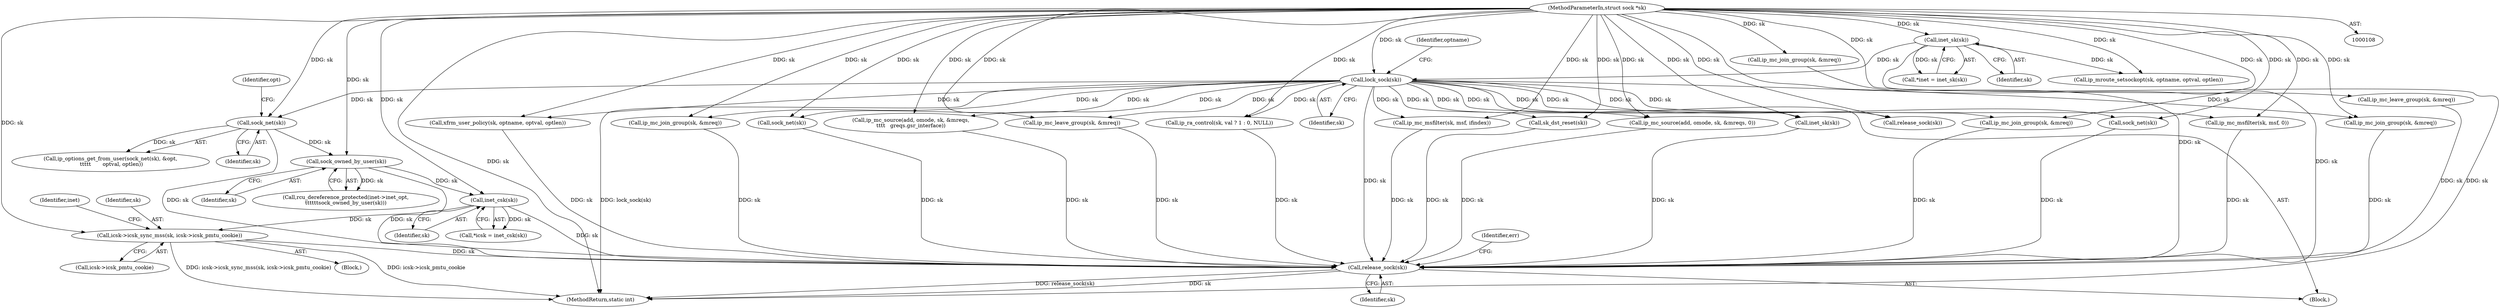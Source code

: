 digraph "0_linux_f6d8bd051c391c1c0458a30b2a7abcd939329259_26@pointer" {
"1000352" [label="(Call,icsk->icsk_sync_mss(sk, icsk->icsk_pmtu_cookie))"];
"1000304" [label="(Call,inet_csk(sk))"];
"1000294" [label="(Call,sock_owned_by_user(sk))"];
"1000279" [label="(Call,sock_net(sk))"];
"1000259" [label="(Call,lock_sock(sk))"];
"1000118" [label="(Call,inet_sk(sk))"];
"1000109" [label="(MethodParameterIn,struct sock *sk)"];
"1001722" [label="(Call,release_sock(sk))"];
"1001342" [label="(Call,ip_mc_join_group(sk, &mreq))"];
"1000114" [label="(Block,)"];
"1001596" [label="(Call,ip_mc_msfilter(sk, msf, ifindex))"];
"1000329" [label="(Block,)"];
"1000279" [label="(Call,sock_net(sk))"];
"1000260" [label="(Identifier,sk)"];
"1000304" [label="(Call,inet_csk(sk))"];
"1000989" [label="(Call,ip_mc_msfilter(sk, msf, 0))"];
"1001179" [label="(Call,ip_mc_join_group(sk, &mreq))"];
"1000290" [label="(Call,rcu_dereference_protected(inet->inet_opt,\n\t\t\t\t\t\tsock_owned_by_user(sk)))"];
"1000894" [label="(Call,ip_mc_join_group(sk, &mreq))"];
"1000116" [label="(Call,*inet = inet_sk(sk))"];
"1000762" [label="(Call,sock_net(sk))"];
"1000262" [label="(Identifier,optname)"];
"1000901" [label="(Call,ip_mc_leave_group(sk, &mreq))"];
"1000295" [label="(Identifier,sk)"];
"1000305" [label="(Identifier,sk)"];
"1001725" [label="(Identifier,err)"];
"1000282" [label="(Identifier,opt)"];
"1001727" [label="(Call,release_sock(sk))"];
"1000359" [label="(Identifier,inet)"];
"1000354" [label="(Call,icsk->icsk_pmtu_cookie)"];
"1000302" [label="(Call,*icsk = inet_csk(sk))"];
"1001630" [label="(Call,ip_ra_control(sk, val ? 1 : 0, NULL))"];
"1000259" [label="(Call,lock_sock(sk))"];
"1000118" [label="(Call,inet_sk(sk))"];
"1001078" [label="(Call,ip_mc_join_group(sk, &mreq))"];
"1001186" [label="(Call,ip_mc_leave_group(sk, &mreq))"];
"1000251" [label="(Call,ip_mroute_setsockopt(sk, optname, optval, optlen))"];
"1000512" [label="(Call,sk_dst_reset(sk))"];
"1001377" [label="(Call,ip_mc_source(add, omode, sk, &mreqs,\n\t\t\t\t   greqs.gsr_interface))"];
"1000782" [label="(Call,sock_net(sk))"];
"1000353" [label="(Identifier,sk)"];
"1000119" [label="(Identifier,sk)"];
"1000280" [label="(Identifier,sk)"];
"1000352" [label="(Call,icsk->icsk_sync_mss(sk, icsk->icsk_pmtu_cookie))"];
"1001106" [label="(Call,ip_mc_source(add, omode, sk, &mreqs, 0))"];
"1000844" [label="(Call,inet_sk(sk))"];
"1001665" [label="(Call,xfrm_user_policy(sk, optname, optval, optlen))"];
"1001723" [label="(Identifier,sk)"];
"1001722" [label="(Call,release_sock(sk))"];
"1000109" [label="(MethodParameterIn,struct sock *sk)"];
"1000294" [label="(Call,sock_owned_by_user(sk))"];
"1001732" [label="(MethodReturn,static int)"];
"1000278" [label="(Call,ip_options_get_from_user(sock_net(sk), &opt,\n \t\t\t\t\t       optval, optlen))"];
"1000352" -> "1000329"  [label="AST: "];
"1000352" -> "1000354"  [label="CFG: "];
"1000353" -> "1000352"  [label="AST: "];
"1000354" -> "1000352"  [label="AST: "];
"1000359" -> "1000352"  [label="CFG: "];
"1000352" -> "1001732"  [label="DDG: icsk->icsk_sync_mss(sk, icsk->icsk_pmtu_cookie)"];
"1000352" -> "1001732"  [label="DDG: icsk->icsk_pmtu_cookie"];
"1000304" -> "1000352"  [label="DDG: sk"];
"1000109" -> "1000352"  [label="DDG: sk"];
"1000352" -> "1001722"  [label="DDG: sk"];
"1000304" -> "1000302"  [label="AST: "];
"1000304" -> "1000305"  [label="CFG: "];
"1000305" -> "1000304"  [label="AST: "];
"1000302" -> "1000304"  [label="CFG: "];
"1000304" -> "1000302"  [label="DDG: sk"];
"1000294" -> "1000304"  [label="DDG: sk"];
"1000109" -> "1000304"  [label="DDG: sk"];
"1000304" -> "1001722"  [label="DDG: sk"];
"1000294" -> "1000290"  [label="AST: "];
"1000294" -> "1000295"  [label="CFG: "];
"1000295" -> "1000294"  [label="AST: "];
"1000290" -> "1000294"  [label="CFG: "];
"1000294" -> "1000290"  [label="DDG: sk"];
"1000279" -> "1000294"  [label="DDG: sk"];
"1000109" -> "1000294"  [label="DDG: sk"];
"1000294" -> "1001722"  [label="DDG: sk"];
"1000279" -> "1000278"  [label="AST: "];
"1000279" -> "1000280"  [label="CFG: "];
"1000280" -> "1000279"  [label="AST: "];
"1000282" -> "1000279"  [label="CFG: "];
"1000279" -> "1000278"  [label="DDG: sk"];
"1000259" -> "1000279"  [label="DDG: sk"];
"1000109" -> "1000279"  [label="DDG: sk"];
"1000279" -> "1001722"  [label="DDG: sk"];
"1000259" -> "1000114"  [label="AST: "];
"1000259" -> "1000260"  [label="CFG: "];
"1000260" -> "1000259"  [label="AST: "];
"1000262" -> "1000259"  [label="CFG: "];
"1000259" -> "1001732"  [label="DDG: lock_sock(sk)"];
"1000118" -> "1000259"  [label="DDG: sk"];
"1000109" -> "1000259"  [label="DDG: sk"];
"1000259" -> "1000512"  [label="DDG: sk"];
"1000259" -> "1000762"  [label="DDG: sk"];
"1000259" -> "1000782"  [label="DDG: sk"];
"1000259" -> "1000844"  [label="DDG: sk"];
"1000259" -> "1000989"  [label="DDG: sk"];
"1000259" -> "1001078"  [label="DDG: sk"];
"1000259" -> "1001106"  [label="DDG: sk"];
"1000259" -> "1001179"  [label="DDG: sk"];
"1000259" -> "1001186"  [label="DDG: sk"];
"1000259" -> "1001342"  [label="DDG: sk"];
"1000259" -> "1001377"  [label="DDG: sk"];
"1000259" -> "1001596"  [label="DDG: sk"];
"1000259" -> "1001630"  [label="DDG: sk"];
"1000259" -> "1001665"  [label="DDG: sk"];
"1000259" -> "1001722"  [label="DDG: sk"];
"1000259" -> "1001727"  [label="DDG: sk"];
"1000118" -> "1000116"  [label="AST: "];
"1000118" -> "1000119"  [label="CFG: "];
"1000119" -> "1000118"  [label="AST: "];
"1000116" -> "1000118"  [label="CFG: "];
"1000118" -> "1001732"  [label="DDG: sk"];
"1000118" -> "1000116"  [label="DDG: sk"];
"1000109" -> "1000118"  [label="DDG: sk"];
"1000118" -> "1000251"  [label="DDG: sk"];
"1000109" -> "1000108"  [label="AST: "];
"1000109" -> "1001732"  [label="DDG: sk"];
"1000109" -> "1000251"  [label="DDG: sk"];
"1000109" -> "1000512"  [label="DDG: sk"];
"1000109" -> "1000762"  [label="DDG: sk"];
"1000109" -> "1000782"  [label="DDG: sk"];
"1000109" -> "1000844"  [label="DDG: sk"];
"1000109" -> "1000894"  [label="DDG: sk"];
"1000109" -> "1000901"  [label="DDG: sk"];
"1000109" -> "1000989"  [label="DDG: sk"];
"1000109" -> "1001078"  [label="DDG: sk"];
"1000109" -> "1001106"  [label="DDG: sk"];
"1000109" -> "1001179"  [label="DDG: sk"];
"1000109" -> "1001186"  [label="DDG: sk"];
"1000109" -> "1001342"  [label="DDG: sk"];
"1000109" -> "1001377"  [label="DDG: sk"];
"1000109" -> "1001596"  [label="DDG: sk"];
"1000109" -> "1001630"  [label="DDG: sk"];
"1000109" -> "1001665"  [label="DDG: sk"];
"1000109" -> "1001722"  [label="DDG: sk"];
"1000109" -> "1001727"  [label="DDG: sk"];
"1001722" -> "1000114"  [label="AST: "];
"1001722" -> "1001723"  [label="CFG: "];
"1001723" -> "1001722"  [label="AST: "];
"1001725" -> "1001722"  [label="CFG: "];
"1001722" -> "1001732"  [label="DDG: release_sock(sk)"];
"1001722" -> "1001732"  [label="DDG: sk"];
"1001377" -> "1001722"  [label="DDG: sk"];
"1000782" -> "1001722"  [label="DDG: sk"];
"1001342" -> "1001722"  [label="DDG: sk"];
"1000989" -> "1001722"  [label="DDG: sk"];
"1000762" -> "1001722"  [label="DDG: sk"];
"1001078" -> "1001722"  [label="DDG: sk"];
"1000844" -> "1001722"  [label="DDG: sk"];
"1000901" -> "1001722"  [label="DDG: sk"];
"1001186" -> "1001722"  [label="DDG: sk"];
"1001630" -> "1001722"  [label="DDG: sk"];
"1000512" -> "1001722"  [label="DDG: sk"];
"1000894" -> "1001722"  [label="DDG: sk"];
"1001106" -> "1001722"  [label="DDG: sk"];
"1001596" -> "1001722"  [label="DDG: sk"];
"1001665" -> "1001722"  [label="DDG: sk"];
"1001179" -> "1001722"  [label="DDG: sk"];
}
